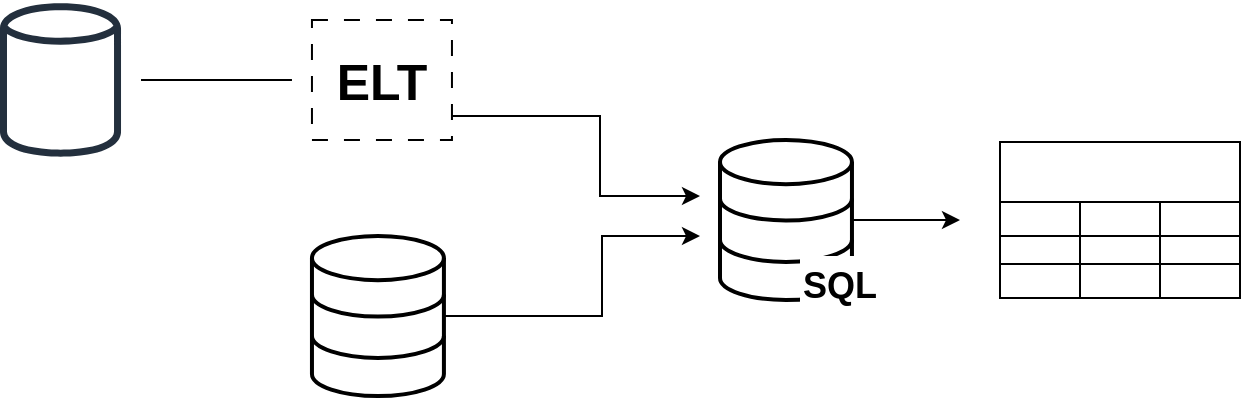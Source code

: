 <mxfile version="21.6.1" type="device">
  <diagram name="Page-1" id="fF1FN79YLsm7chEMJMVR">
    <mxGraphModel dx="795" dy="508" grid="1" gridSize="10" guides="1" tooltips="1" connect="1" arrows="1" fold="1" page="1" pageScale="1" pageWidth="850" pageHeight="1100" math="0" shadow="0">
      <root>
        <mxCell id="0" />
        <mxCell id="1" parent="0" />
        <mxCell id="A4NSrSyly75F6ZysKl9O-4" value="" style="sketch=0;outlineConnect=0;fontColor=#232F3E;gradientColor=none;fillColor=#232F3D;strokeColor=none;dashed=0;verticalLabelPosition=bottom;verticalAlign=top;align=center;html=1;fontSize=12;fontStyle=0;aspect=fixed;pointerEvents=1;shape=mxgraph.aws4.generic_database;" vertex="1" parent="1">
          <mxGeometry x="170" y="212" width="60.51" height="80" as="geometry" />
        </mxCell>
        <mxCell id="A4NSrSyly75F6ZysKl9O-14" style="edgeStyle=orthogonalEdgeStyle;rounded=0;orthogonalLoop=1;jettySize=auto;html=1;" edge="1" parent="1" source="A4NSrSyly75F6ZysKl9O-7">
          <mxGeometry relative="1" as="geometry">
            <mxPoint x="520" y="330" as="targetPoint" />
            <Array as="points">
              <mxPoint x="471" y="370" />
              <mxPoint x="471" y="330" />
            </Array>
          </mxGeometry>
        </mxCell>
        <mxCell id="A4NSrSyly75F6ZysKl9O-7" value="" style="html=1;verticalLabelPosition=bottom;align=center;labelBackgroundColor=#ffffff;verticalAlign=top;strokeWidth=2;shadow=0;dashed=0;shape=mxgraph.ios7.icons.data;aspect=fixed;" vertex="1" parent="1">
          <mxGeometry x="325.98" y="330" width="65.98" height="80" as="geometry" />
        </mxCell>
        <mxCell id="A4NSrSyly75F6ZysKl9O-11" style="edgeStyle=orthogonalEdgeStyle;rounded=0;orthogonalLoop=1;jettySize=auto;html=1;endArrow=none;endFill=0;targetPerimeterSpacing=10;sourcePerimeterSpacing=10;" edge="1" parent="1" source="A4NSrSyly75F6ZysKl9O-8" target="A4NSrSyly75F6ZysKl9O-4">
          <mxGeometry relative="1" as="geometry" />
        </mxCell>
        <mxCell id="A4NSrSyly75F6ZysKl9O-12" style="edgeStyle=orthogonalEdgeStyle;rounded=0;orthogonalLoop=1;jettySize=auto;html=1;" edge="1" parent="1" source="A4NSrSyly75F6ZysKl9O-8">
          <mxGeometry relative="1" as="geometry">
            <mxPoint x="520" y="310" as="targetPoint" />
            <Array as="points">
              <mxPoint x="470" y="270" />
            </Array>
          </mxGeometry>
        </mxCell>
        <mxCell id="A4NSrSyly75F6ZysKl9O-8" value="&lt;b&gt;&lt;font style=&quot;font-size: 25px;&quot;&gt;ELT&lt;/font&gt;&lt;/b&gt;" style="text;html=1;strokeColor=default;fillColor=none;align=center;verticalAlign=middle;whiteSpace=wrap;rounded=0;dashed=1;dashPattern=8 8;" vertex="1" parent="1">
          <mxGeometry x="325.98" y="222" width="70" height="60" as="geometry" />
        </mxCell>
        <mxCell id="A4NSrSyly75F6ZysKl9O-17" style="edgeStyle=orthogonalEdgeStyle;rounded=0;orthogonalLoop=1;jettySize=auto;html=1;" edge="1" parent="1" source="A4NSrSyly75F6ZysKl9O-15">
          <mxGeometry relative="1" as="geometry">
            <mxPoint x="650" y="322" as="targetPoint" />
          </mxGeometry>
        </mxCell>
        <mxCell id="A4NSrSyly75F6ZysKl9O-15" value="" style="html=1;verticalLabelPosition=bottom;align=center;labelBackgroundColor=#ffffff;verticalAlign=top;strokeWidth=2;shadow=0;dashed=0;shape=mxgraph.ios7.icons.data;aspect=fixed;" vertex="1" parent="1">
          <mxGeometry x="530" y="282" width="65.98" height="80" as="geometry" />
        </mxCell>
        <mxCell id="A4NSrSyly75F6ZysKl9O-16" value="&lt;font style=&quot;font-size: 18px;&quot;&gt;&lt;b&gt;SQL&lt;/b&gt;&lt;/font&gt;" style="text;html=1;strokeColor=none;fillColor=default;align=center;verticalAlign=middle;whiteSpace=wrap;rounded=0;" vertex="1" parent="1">
          <mxGeometry x="570" y="340" width="40" height="30" as="geometry" />
        </mxCell>
        <mxCell id="A4NSrSyly75F6ZysKl9O-18" value="" style="shape=table;startSize=30;container=1;collapsible=0;childLayout=tableLayout;strokeColor=default;fontSize=16;" vertex="1" parent="1">
          <mxGeometry x="670" y="283" width="120" height="78" as="geometry" />
        </mxCell>
        <mxCell id="A4NSrSyly75F6ZysKl9O-19" value="" style="shape=tableRow;horizontal=0;startSize=0;swimlaneHead=0;swimlaneBody=0;strokeColor=inherit;top=0;left=0;bottom=0;right=0;collapsible=0;dropTarget=0;fillColor=none;points=[[0,0.5],[1,0.5]];portConstraint=eastwest;fontSize=16;" vertex="1" parent="A4NSrSyly75F6ZysKl9O-18">
          <mxGeometry y="30" width="120" height="17" as="geometry" />
        </mxCell>
        <mxCell id="A4NSrSyly75F6ZysKl9O-20" value="" style="shape=partialRectangle;html=1;whiteSpace=wrap;connectable=0;strokeColor=inherit;overflow=hidden;fillColor=none;top=0;left=0;bottom=0;right=0;pointerEvents=1;fontSize=16;" vertex="1" parent="A4NSrSyly75F6ZysKl9O-19">
          <mxGeometry width="40" height="17" as="geometry">
            <mxRectangle width="40" height="17" as="alternateBounds" />
          </mxGeometry>
        </mxCell>
        <mxCell id="A4NSrSyly75F6ZysKl9O-21" value="" style="shape=partialRectangle;html=1;whiteSpace=wrap;connectable=0;strokeColor=inherit;overflow=hidden;fillColor=none;top=0;left=0;bottom=0;right=0;pointerEvents=1;fontSize=16;" vertex="1" parent="A4NSrSyly75F6ZysKl9O-19">
          <mxGeometry x="40" width="40" height="17" as="geometry">
            <mxRectangle width="40" height="17" as="alternateBounds" />
          </mxGeometry>
        </mxCell>
        <mxCell id="A4NSrSyly75F6ZysKl9O-22" value="" style="shape=partialRectangle;html=1;whiteSpace=wrap;connectable=0;strokeColor=inherit;overflow=hidden;fillColor=none;top=0;left=0;bottom=0;right=0;pointerEvents=1;fontSize=16;" vertex="1" parent="A4NSrSyly75F6ZysKl9O-19">
          <mxGeometry x="80" width="40" height="17" as="geometry">
            <mxRectangle width="40" height="17" as="alternateBounds" />
          </mxGeometry>
        </mxCell>
        <mxCell id="A4NSrSyly75F6ZysKl9O-23" value="" style="shape=tableRow;horizontal=0;startSize=0;swimlaneHead=0;swimlaneBody=0;strokeColor=inherit;top=0;left=0;bottom=0;right=0;collapsible=0;dropTarget=0;fillColor=none;points=[[0,0.5],[1,0.5]];portConstraint=eastwest;fontSize=16;" vertex="1" parent="A4NSrSyly75F6ZysKl9O-18">
          <mxGeometry y="47" width="120" height="14" as="geometry" />
        </mxCell>
        <mxCell id="A4NSrSyly75F6ZysKl9O-24" value="" style="shape=partialRectangle;html=1;whiteSpace=wrap;connectable=0;strokeColor=inherit;overflow=hidden;fillColor=none;top=0;left=0;bottom=0;right=0;pointerEvents=1;fontSize=16;" vertex="1" parent="A4NSrSyly75F6ZysKl9O-23">
          <mxGeometry width="40" height="14" as="geometry">
            <mxRectangle width="40" height="14" as="alternateBounds" />
          </mxGeometry>
        </mxCell>
        <mxCell id="A4NSrSyly75F6ZysKl9O-25" value="" style="shape=partialRectangle;html=1;whiteSpace=wrap;connectable=0;strokeColor=inherit;overflow=hidden;fillColor=none;top=0;left=0;bottom=0;right=0;pointerEvents=1;fontSize=16;" vertex="1" parent="A4NSrSyly75F6ZysKl9O-23">
          <mxGeometry x="40" width="40" height="14" as="geometry">
            <mxRectangle width="40" height="14" as="alternateBounds" />
          </mxGeometry>
        </mxCell>
        <mxCell id="A4NSrSyly75F6ZysKl9O-26" value="" style="shape=partialRectangle;html=1;whiteSpace=wrap;connectable=0;strokeColor=inherit;overflow=hidden;fillColor=none;top=0;left=0;bottom=0;right=0;pointerEvents=1;fontSize=16;" vertex="1" parent="A4NSrSyly75F6ZysKl9O-23">
          <mxGeometry x="80" width="40" height="14" as="geometry">
            <mxRectangle width="40" height="14" as="alternateBounds" />
          </mxGeometry>
        </mxCell>
        <mxCell id="A4NSrSyly75F6ZysKl9O-27" value="" style="shape=tableRow;horizontal=0;startSize=0;swimlaneHead=0;swimlaneBody=0;strokeColor=inherit;top=0;left=0;bottom=0;right=0;collapsible=0;dropTarget=0;fillColor=none;points=[[0,0.5],[1,0.5]];portConstraint=eastwest;fontSize=16;" vertex="1" parent="A4NSrSyly75F6ZysKl9O-18">
          <mxGeometry y="61" width="120" height="17" as="geometry" />
        </mxCell>
        <mxCell id="A4NSrSyly75F6ZysKl9O-28" value="" style="shape=partialRectangle;html=1;whiteSpace=wrap;connectable=0;strokeColor=inherit;overflow=hidden;fillColor=none;top=0;left=0;bottom=0;right=0;pointerEvents=1;fontSize=16;" vertex="1" parent="A4NSrSyly75F6ZysKl9O-27">
          <mxGeometry width="40" height="17" as="geometry">
            <mxRectangle width="40" height="17" as="alternateBounds" />
          </mxGeometry>
        </mxCell>
        <mxCell id="A4NSrSyly75F6ZysKl9O-29" value="" style="shape=partialRectangle;html=1;whiteSpace=wrap;connectable=0;strokeColor=inherit;overflow=hidden;fillColor=none;top=0;left=0;bottom=0;right=0;pointerEvents=1;fontSize=16;" vertex="1" parent="A4NSrSyly75F6ZysKl9O-27">
          <mxGeometry x="40" width="40" height="17" as="geometry">
            <mxRectangle width="40" height="17" as="alternateBounds" />
          </mxGeometry>
        </mxCell>
        <mxCell id="A4NSrSyly75F6ZysKl9O-30" value="" style="shape=partialRectangle;html=1;whiteSpace=wrap;connectable=0;strokeColor=inherit;overflow=hidden;fillColor=none;top=0;left=0;bottom=0;right=0;pointerEvents=1;fontSize=16;" vertex="1" parent="A4NSrSyly75F6ZysKl9O-27">
          <mxGeometry x="80" width="40" height="17" as="geometry">
            <mxRectangle width="40" height="17" as="alternateBounds" />
          </mxGeometry>
        </mxCell>
      </root>
    </mxGraphModel>
  </diagram>
</mxfile>
